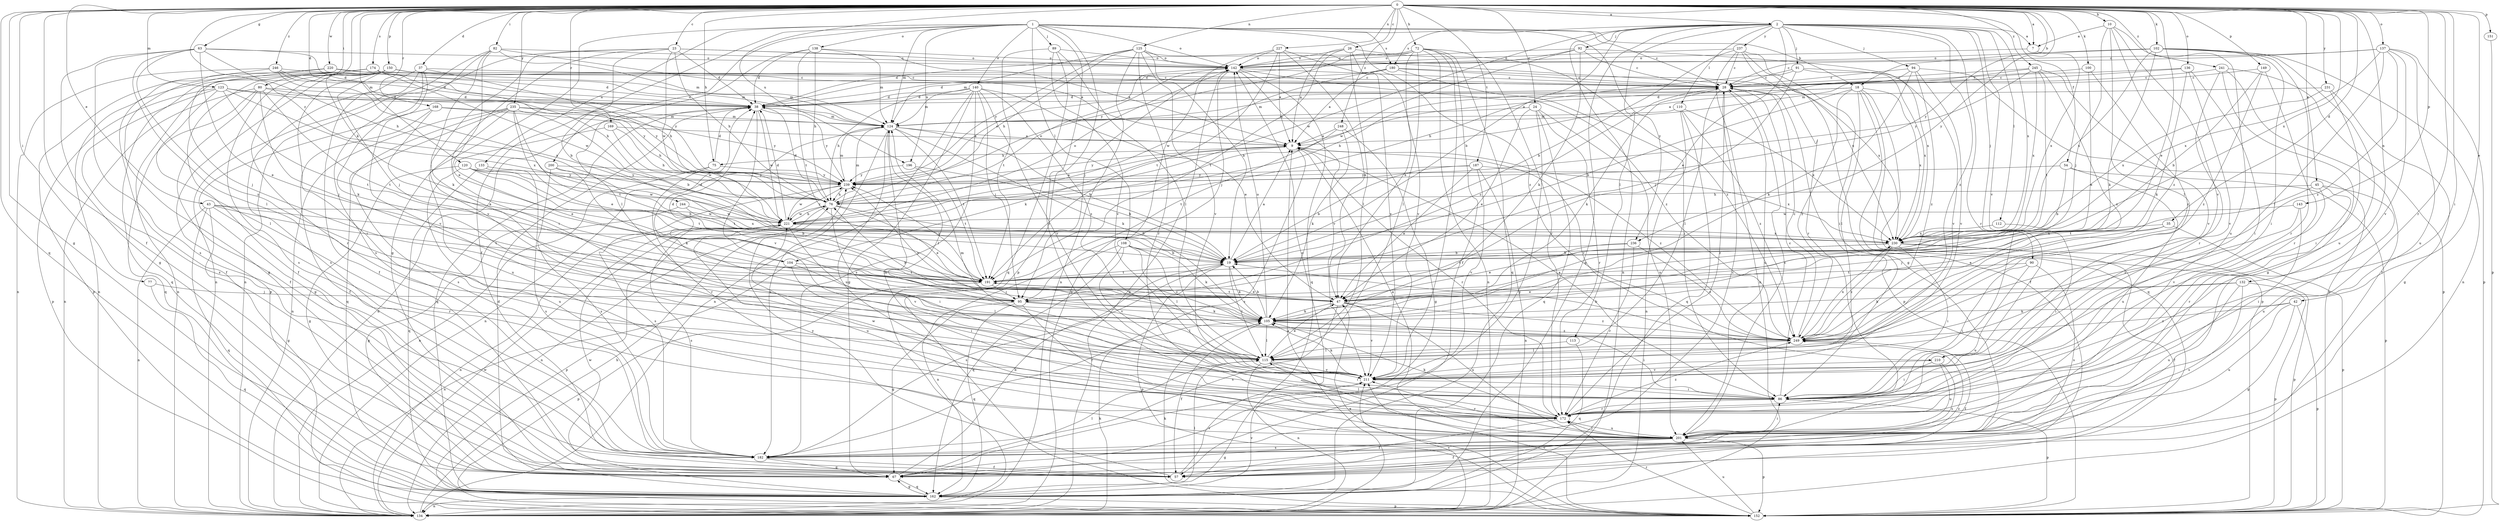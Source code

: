 strict digraph  {
0;
1;
2;
7;
9;
10;
18;
19;
23;
24;
26;
28;
35;
37;
38;
42;
43;
45;
47;
54;
57;
63;
67;
72;
75;
76;
77;
80;
82;
86;
89;
90;
91;
92;
94;
95;
100;
102;
104;
105;
108;
110;
112;
113;
115;
120;
123;
124;
125;
132;
133;
134;
136;
137;
138;
140;
142;
143;
149;
150;
151;
152;
162;
168;
169;
172;
174;
180;
182;
187;
191;
196;
200;
201;
210;
211;
220;
221;
227;
230;
231;
235;
236;
237;
239;
241;
244;
245;
246;
248;
249;
0 -> 2  [label=a];
0 -> 7  [label=a];
0 -> 10  [label=b];
0 -> 18  [label=b];
0 -> 23  [label=c];
0 -> 24  [label=c];
0 -> 26  [label=c];
0 -> 35  [label=d];
0 -> 37  [label=d];
0 -> 38  [label=d];
0 -> 42  [label=e];
0 -> 43  [label=e];
0 -> 45  [label=e];
0 -> 47  [label=e];
0 -> 54  [label=f];
0 -> 57  [label=f];
0 -> 63  [label=g];
0 -> 67  [label=g];
0 -> 72  [label=h];
0 -> 75  [label=h];
0 -> 77  [label=i];
0 -> 80  [label=i];
0 -> 82  [label=i];
0 -> 86  [label=i];
0 -> 100  [label=k];
0 -> 102  [label=k];
0 -> 104  [label=k];
0 -> 120  [label=m];
0 -> 123  [label=m];
0 -> 125  [label=n];
0 -> 132  [label=n];
0 -> 136  [label=o];
0 -> 137  [label=o];
0 -> 143  [label=p];
0 -> 149  [label=p];
0 -> 150  [label=p];
0 -> 151  [label=p];
0 -> 162  [label=q];
0 -> 168  [label=r];
0 -> 169  [label=r];
0 -> 172  [label=r];
0 -> 174  [label=s];
0 -> 187  [label=t];
0 -> 196  [label=u];
0 -> 220  [label=w];
0 -> 227  [label=x];
0 -> 230  [label=x];
0 -> 231  [label=y];
0 -> 235  [label=y];
0 -> 236  [label=y];
0 -> 241  [label=z];
0 -> 244  [label=z];
0 -> 245  [label=z];
0 -> 246  [label=z];
0 -> 248  [label=z];
1 -> 18  [label=b];
1 -> 28  [label=c];
1 -> 57  [label=f];
1 -> 67  [label=g];
1 -> 89  [label=j];
1 -> 108  [label=l];
1 -> 124  [label=m];
1 -> 133  [label=n];
1 -> 138  [label=o];
1 -> 140  [label=o];
1 -> 142  [label=o];
1 -> 152  [label=p];
1 -> 172  [label=r];
1 -> 180  [label=s];
1 -> 196  [label=u];
1 -> 200  [label=u];
1 -> 236  [label=y];
1 -> 249  [label=z];
2 -> 7  [label=a];
2 -> 19  [label=b];
2 -> 47  [label=e];
2 -> 90  [label=j];
2 -> 91  [label=j];
2 -> 92  [label=j];
2 -> 94  [label=j];
2 -> 110  [label=l];
2 -> 112  [label=l];
2 -> 113  [label=l];
2 -> 134  [label=n];
2 -> 162  [label=q];
2 -> 172  [label=r];
2 -> 180  [label=s];
2 -> 210  [label=v];
2 -> 221  [label=w];
2 -> 230  [label=x];
2 -> 237  [label=y];
2 -> 249  [label=z];
7 -> 142  [label=o];
7 -> 230  [label=x];
9 -> 75  [label=h];
9 -> 104  [label=k];
9 -> 172  [label=r];
9 -> 182  [label=s];
9 -> 210  [label=v];
9 -> 239  [label=y];
9 -> 249  [label=z];
10 -> 7  [label=a];
10 -> 95  [label=j];
10 -> 115  [label=l];
10 -> 201  [label=u];
10 -> 210  [label=v];
10 -> 249  [label=z];
18 -> 19  [label=b];
18 -> 38  [label=d];
18 -> 57  [label=f];
18 -> 115  [label=l];
18 -> 124  [label=m];
18 -> 152  [label=p];
18 -> 162  [label=q];
18 -> 230  [label=x];
18 -> 249  [label=z];
19 -> 9  [label=a];
19 -> 105  [label=k];
19 -> 115  [label=l];
19 -> 152  [label=p];
19 -> 182  [label=s];
19 -> 191  [label=t];
23 -> 9  [label=a];
23 -> 19  [label=b];
23 -> 38  [label=d];
23 -> 76  [label=h];
23 -> 86  [label=i];
23 -> 134  [label=n];
23 -> 142  [label=o];
23 -> 211  [label=v];
23 -> 221  [label=w];
24 -> 47  [label=e];
24 -> 67  [label=g];
24 -> 124  [label=m];
24 -> 162  [label=q];
24 -> 172  [label=r];
24 -> 201  [label=u];
26 -> 9  [label=a];
26 -> 115  [label=l];
26 -> 142  [label=o];
26 -> 191  [label=t];
26 -> 211  [label=v];
26 -> 249  [label=z];
28 -> 38  [label=d];
28 -> 76  [label=h];
28 -> 105  [label=k];
28 -> 115  [label=l];
28 -> 152  [label=p];
28 -> 172  [label=r];
28 -> 201  [label=u];
35 -> 47  [label=e];
35 -> 95  [label=j];
35 -> 152  [label=p];
35 -> 230  [label=x];
37 -> 28  [label=c];
37 -> 57  [label=f];
37 -> 76  [label=h];
37 -> 105  [label=k];
37 -> 182  [label=s];
37 -> 211  [label=v];
38 -> 124  [label=m];
38 -> 162  [label=q];
38 -> 211  [label=v];
38 -> 221  [label=w];
38 -> 239  [label=y];
42 -> 67  [label=g];
42 -> 105  [label=k];
42 -> 152  [label=p];
42 -> 201  [label=u];
42 -> 249  [label=z];
43 -> 19  [label=b];
43 -> 67  [label=g];
43 -> 134  [label=n];
43 -> 162  [label=q];
43 -> 172  [label=r];
43 -> 191  [label=t];
43 -> 221  [label=w];
45 -> 76  [label=h];
45 -> 172  [label=r];
45 -> 191  [label=t];
45 -> 201  [label=u];
45 -> 211  [label=v];
47 -> 105  [label=k];
47 -> 182  [label=s];
47 -> 191  [label=t];
47 -> 201  [label=u];
47 -> 211  [label=v];
47 -> 249  [label=z];
54 -> 19  [label=b];
54 -> 152  [label=p];
54 -> 201  [label=u];
54 -> 239  [label=y];
57 -> 211  [label=v];
57 -> 239  [label=y];
57 -> 249  [label=z];
63 -> 38  [label=d];
63 -> 47  [label=e];
63 -> 67  [label=g];
63 -> 76  [label=h];
63 -> 115  [label=l];
63 -> 142  [label=o];
63 -> 182  [label=s];
63 -> 249  [label=z];
67 -> 19  [label=b];
67 -> 115  [label=l];
67 -> 162  [label=q];
72 -> 38  [label=d];
72 -> 47  [label=e];
72 -> 57  [label=f];
72 -> 115  [label=l];
72 -> 134  [label=n];
72 -> 142  [label=o];
72 -> 162  [label=q];
72 -> 172  [label=r];
72 -> 211  [label=v];
72 -> 239  [label=y];
75 -> 38  [label=d];
75 -> 134  [label=n];
75 -> 172  [label=r];
75 -> 239  [label=y];
76 -> 9  [label=a];
76 -> 19  [label=b];
76 -> 38  [label=d];
76 -> 47  [label=e];
76 -> 86  [label=i];
76 -> 124  [label=m];
76 -> 134  [label=n];
76 -> 142  [label=o];
76 -> 221  [label=w];
77 -> 95  [label=j];
77 -> 162  [label=q];
80 -> 38  [label=d];
80 -> 57  [label=f];
80 -> 95  [label=j];
80 -> 134  [label=n];
80 -> 162  [label=q];
80 -> 191  [label=t];
80 -> 239  [label=y];
82 -> 9  [label=a];
82 -> 47  [label=e];
82 -> 105  [label=k];
82 -> 124  [label=m];
82 -> 134  [label=n];
82 -> 142  [label=o];
82 -> 182  [label=s];
86 -> 9  [label=a];
86 -> 28  [label=c];
86 -> 152  [label=p];
86 -> 172  [label=r];
89 -> 115  [label=l];
89 -> 142  [label=o];
89 -> 162  [label=q];
89 -> 191  [label=t];
89 -> 211  [label=v];
90 -> 86  [label=i];
90 -> 182  [label=s];
90 -> 191  [label=t];
90 -> 201  [label=u];
91 -> 28  [label=c];
91 -> 76  [label=h];
91 -> 95  [label=j];
91 -> 211  [label=v];
91 -> 230  [label=x];
92 -> 28  [label=c];
92 -> 38  [label=d];
92 -> 105  [label=k];
92 -> 142  [label=o];
92 -> 221  [label=w];
92 -> 230  [label=x];
94 -> 9  [label=a];
94 -> 28  [label=c];
94 -> 105  [label=k];
94 -> 152  [label=p];
94 -> 211  [label=v];
94 -> 249  [label=z];
95 -> 28  [label=c];
95 -> 38  [label=d];
95 -> 67  [label=g];
95 -> 105  [label=k];
95 -> 115  [label=l];
95 -> 162  [label=q];
95 -> 172  [label=r];
100 -> 28  [label=c];
100 -> 47  [label=e];
100 -> 249  [label=z];
102 -> 86  [label=i];
102 -> 105  [label=k];
102 -> 134  [label=n];
102 -> 142  [label=o];
102 -> 172  [label=r];
102 -> 201  [label=u];
102 -> 230  [label=x];
102 -> 239  [label=y];
104 -> 38  [label=d];
104 -> 86  [label=i];
104 -> 115  [label=l];
104 -> 134  [label=n];
104 -> 191  [label=t];
105 -> 19  [label=b];
105 -> 57  [label=f];
105 -> 76  [label=h];
105 -> 86  [label=i];
105 -> 115  [label=l];
105 -> 142  [label=o];
105 -> 239  [label=y];
105 -> 249  [label=z];
108 -> 19  [label=b];
108 -> 105  [label=k];
108 -> 115  [label=l];
108 -> 134  [label=n];
108 -> 162  [label=q];
108 -> 211  [label=v];
108 -> 249  [label=z];
110 -> 124  [label=m];
110 -> 134  [label=n];
110 -> 162  [label=q];
110 -> 230  [label=x];
110 -> 249  [label=z];
112 -> 86  [label=i];
112 -> 230  [label=x];
113 -> 115  [label=l];
113 -> 162  [label=q];
115 -> 47  [label=e];
115 -> 86  [label=i];
115 -> 134  [label=n];
115 -> 211  [label=v];
120 -> 19  [label=b];
120 -> 67  [label=g];
120 -> 191  [label=t];
120 -> 201  [label=u];
120 -> 221  [label=w];
120 -> 239  [label=y];
123 -> 38  [label=d];
123 -> 115  [label=l];
123 -> 152  [label=p];
123 -> 182  [label=s];
123 -> 191  [label=t];
123 -> 230  [label=x];
123 -> 239  [label=y];
124 -> 9  [label=a];
124 -> 19  [label=b];
124 -> 105  [label=k];
124 -> 115  [label=l];
124 -> 134  [label=n];
124 -> 182  [label=s];
124 -> 191  [label=t];
124 -> 201  [label=u];
125 -> 19  [label=b];
125 -> 76  [label=h];
125 -> 124  [label=m];
125 -> 134  [label=n];
125 -> 142  [label=o];
125 -> 172  [label=r];
125 -> 211  [label=v];
125 -> 230  [label=x];
125 -> 239  [label=y];
132 -> 47  [label=e];
132 -> 105  [label=k];
132 -> 152  [label=p];
132 -> 182  [label=s];
132 -> 201  [label=u];
133 -> 162  [label=q];
133 -> 182  [label=s];
133 -> 239  [label=y];
134 -> 9  [label=a];
134 -> 38  [label=d];
134 -> 76  [label=h];
134 -> 105  [label=k];
134 -> 142  [label=o];
134 -> 211  [label=v];
134 -> 221  [label=w];
136 -> 28  [label=c];
136 -> 86  [label=i];
136 -> 105  [label=k];
136 -> 124  [label=m];
136 -> 211  [label=v];
137 -> 28  [label=c];
137 -> 115  [label=l];
137 -> 142  [label=o];
137 -> 152  [label=p];
137 -> 201  [label=u];
137 -> 211  [label=v];
137 -> 230  [label=x];
137 -> 249  [label=z];
138 -> 38  [label=d];
138 -> 76  [label=h];
138 -> 115  [label=l];
138 -> 124  [label=m];
138 -> 142  [label=o];
138 -> 191  [label=t];
140 -> 38  [label=d];
140 -> 47  [label=e];
140 -> 67  [label=g];
140 -> 76  [label=h];
140 -> 95  [label=j];
140 -> 124  [label=m];
140 -> 134  [label=n];
140 -> 182  [label=s];
140 -> 211  [label=v];
140 -> 249  [label=z];
142 -> 28  [label=c];
142 -> 95  [label=j];
142 -> 134  [label=n];
142 -> 162  [label=q];
142 -> 211  [label=v];
142 -> 249  [label=z];
143 -> 86  [label=i];
143 -> 221  [label=w];
143 -> 249  [label=z];
149 -> 19  [label=b];
149 -> 28  [label=c];
149 -> 172  [label=r];
149 -> 249  [label=z];
150 -> 28  [label=c];
150 -> 57  [label=f];
150 -> 86  [label=i];
150 -> 95  [label=j];
150 -> 124  [label=m];
150 -> 134  [label=n];
150 -> 152  [label=p];
150 -> 172  [label=r];
150 -> 182  [label=s];
151 -> 152  [label=p];
152 -> 47  [label=e];
152 -> 105  [label=k];
152 -> 172  [label=r];
152 -> 201  [label=u];
152 -> 211  [label=v];
162 -> 38  [label=d];
162 -> 67  [label=g];
162 -> 115  [label=l];
162 -> 134  [label=n];
162 -> 152  [label=p];
162 -> 211  [label=v];
162 -> 221  [label=w];
168 -> 47  [label=e];
168 -> 57  [label=f];
168 -> 67  [label=g];
168 -> 76  [label=h];
168 -> 124  [label=m];
169 -> 9  [label=a];
169 -> 47  [label=e];
169 -> 76  [label=h];
169 -> 221  [label=w];
172 -> 57  [label=f];
172 -> 105  [label=k];
172 -> 115  [label=l];
172 -> 124  [label=m];
172 -> 201  [label=u];
172 -> 221  [label=w];
172 -> 249  [label=z];
174 -> 28  [label=c];
174 -> 67  [label=g];
174 -> 76  [label=h];
174 -> 124  [label=m];
174 -> 134  [label=n];
174 -> 162  [label=q];
174 -> 221  [label=w];
180 -> 9  [label=a];
180 -> 28  [label=c];
180 -> 38  [label=d];
180 -> 86  [label=i];
180 -> 221  [label=w];
180 -> 230  [label=x];
182 -> 28  [label=c];
182 -> 57  [label=f];
182 -> 67  [label=g];
187 -> 19  [label=b];
187 -> 47  [label=e];
187 -> 134  [label=n];
187 -> 211  [label=v];
187 -> 230  [label=x];
187 -> 239  [label=y];
191 -> 47  [label=e];
191 -> 95  [label=j];
191 -> 152  [label=p];
191 -> 239  [label=y];
196 -> 19  [label=b];
196 -> 191  [label=t];
196 -> 239  [label=y];
200 -> 105  [label=k];
200 -> 182  [label=s];
200 -> 191  [label=t];
200 -> 239  [label=y];
201 -> 9  [label=a];
201 -> 28  [label=c];
201 -> 57  [label=f];
201 -> 67  [label=g];
201 -> 86  [label=i];
201 -> 142  [label=o];
201 -> 152  [label=p];
201 -> 172  [label=r];
201 -> 182  [label=s];
201 -> 211  [label=v];
210 -> 86  [label=i];
210 -> 182  [label=s];
210 -> 201  [label=u];
210 -> 211  [label=v];
211 -> 86  [label=i];
211 -> 105  [label=k];
211 -> 124  [label=m];
220 -> 28  [label=c];
220 -> 38  [label=d];
220 -> 57  [label=f];
220 -> 95  [label=j];
221 -> 38  [label=d];
221 -> 76  [label=h];
221 -> 134  [label=n];
221 -> 142  [label=o];
221 -> 152  [label=p];
221 -> 182  [label=s];
221 -> 201  [label=u];
221 -> 211  [label=v];
221 -> 230  [label=x];
221 -> 239  [label=y];
227 -> 9  [label=a];
227 -> 47  [label=e];
227 -> 95  [label=j];
227 -> 142  [label=o];
227 -> 191  [label=t];
227 -> 211  [label=v];
230 -> 19  [label=b];
230 -> 47  [label=e];
230 -> 57  [label=f];
230 -> 86  [label=i];
230 -> 152  [label=p];
230 -> 249  [label=z];
231 -> 38  [label=d];
231 -> 67  [label=g];
231 -> 86  [label=i];
231 -> 230  [label=x];
235 -> 19  [label=b];
235 -> 47  [label=e];
235 -> 124  [label=m];
235 -> 134  [label=n];
235 -> 162  [label=q];
235 -> 182  [label=s];
235 -> 191  [label=t];
235 -> 201  [label=u];
235 -> 239  [label=y];
236 -> 19  [label=b];
236 -> 172  [label=r];
236 -> 191  [label=t];
236 -> 249  [label=z];
237 -> 19  [label=b];
237 -> 28  [label=c];
237 -> 67  [label=g];
237 -> 86  [label=i];
237 -> 134  [label=n];
237 -> 142  [label=o];
237 -> 172  [label=r];
239 -> 76  [label=h];
239 -> 124  [label=m];
239 -> 142  [label=o];
239 -> 182  [label=s];
239 -> 221  [label=w];
241 -> 28  [label=c];
241 -> 57  [label=f];
241 -> 67  [label=g];
241 -> 152  [label=p];
241 -> 172  [label=r];
244 -> 67  [label=g];
244 -> 221  [label=w];
244 -> 230  [label=x];
245 -> 9  [label=a];
245 -> 28  [label=c];
245 -> 191  [label=t];
245 -> 211  [label=v];
245 -> 230  [label=x];
245 -> 239  [label=y];
245 -> 249  [label=z];
246 -> 28  [label=c];
246 -> 38  [label=d];
246 -> 134  [label=n];
246 -> 152  [label=p];
246 -> 230  [label=x];
246 -> 239  [label=y];
248 -> 9  [label=a];
248 -> 67  [label=g];
248 -> 105  [label=k];
248 -> 191  [label=t];
249 -> 19  [label=b];
249 -> 28  [label=c];
249 -> 57  [label=f];
249 -> 115  [label=l];
249 -> 230  [label=x];
}
